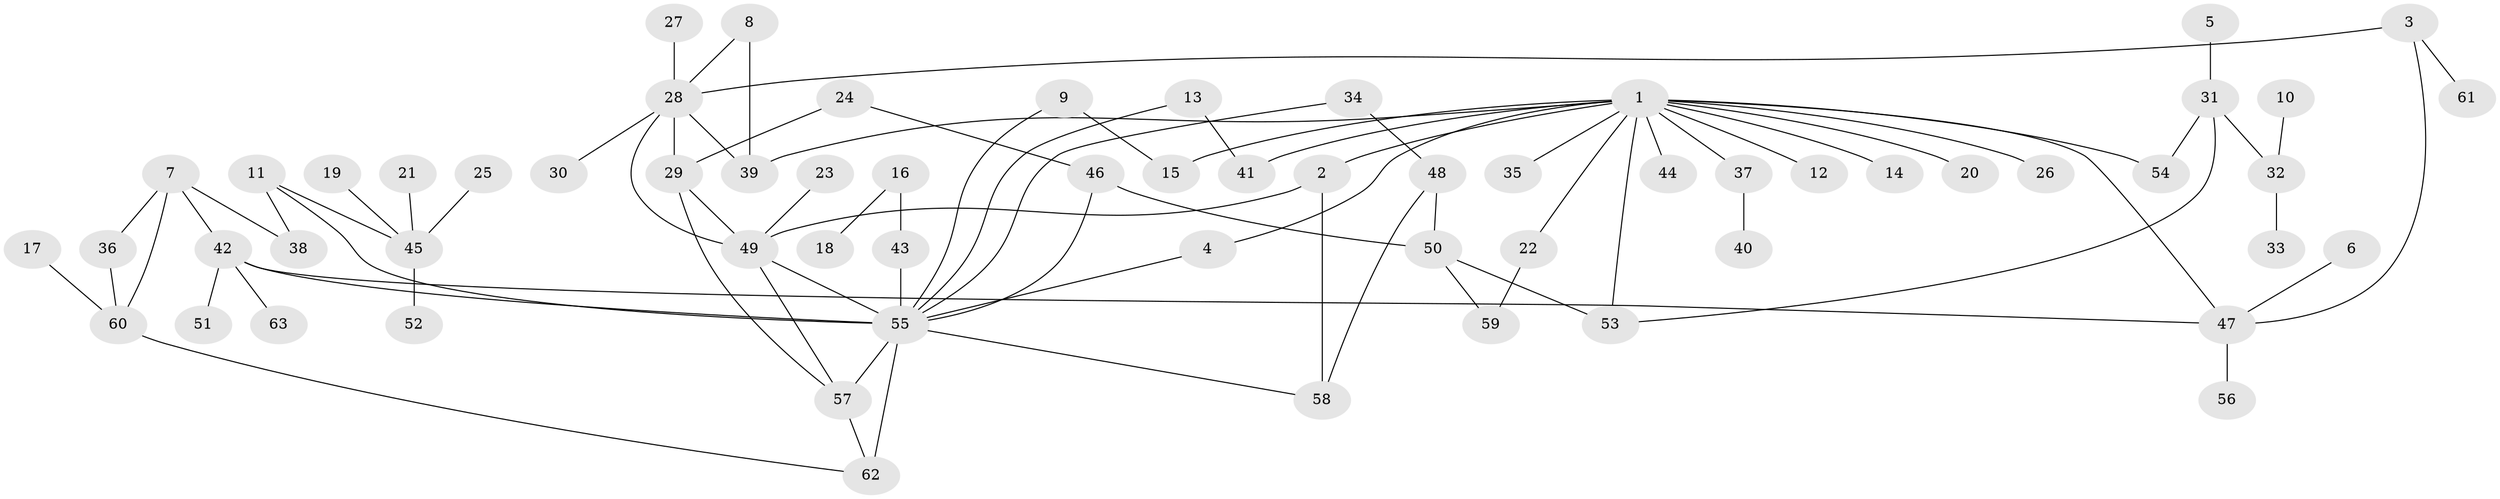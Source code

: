 // original degree distribution, {9: 0.015873015873015872, 7: 0.015873015873015872, 3: 0.18253968253968253, 4: 0.09523809523809523, 5: 0.023809523809523808, 8: 0.007936507936507936, 2: 0.3412698412698413, 1: 0.31746031746031744}
// Generated by graph-tools (version 1.1) at 2025/25/03/09/25 03:25:31]
// undirected, 63 vertices, 83 edges
graph export_dot {
graph [start="1"]
  node [color=gray90,style=filled];
  1;
  2;
  3;
  4;
  5;
  6;
  7;
  8;
  9;
  10;
  11;
  12;
  13;
  14;
  15;
  16;
  17;
  18;
  19;
  20;
  21;
  22;
  23;
  24;
  25;
  26;
  27;
  28;
  29;
  30;
  31;
  32;
  33;
  34;
  35;
  36;
  37;
  38;
  39;
  40;
  41;
  42;
  43;
  44;
  45;
  46;
  47;
  48;
  49;
  50;
  51;
  52;
  53;
  54;
  55;
  56;
  57;
  58;
  59;
  60;
  61;
  62;
  63;
  1 -- 2 [weight=1.0];
  1 -- 4 [weight=1.0];
  1 -- 12 [weight=1.0];
  1 -- 14 [weight=1.0];
  1 -- 15 [weight=1.0];
  1 -- 20 [weight=1.0];
  1 -- 22 [weight=1.0];
  1 -- 26 [weight=1.0];
  1 -- 35 [weight=1.0];
  1 -- 37 [weight=1.0];
  1 -- 39 [weight=1.0];
  1 -- 41 [weight=1.0];
  1 -- 44 [weight=1.0];
  1 -- 47 [weight=1.0];
  1 -- 53 [weight=1.0];
  1 -- 54 [weight=1.0];
  2 -- 49 [weight=1.0];
  2 -- 58 [weight=1.0];
  3 -- 28 [weight=1.0];
  3 -- 47 [weight=1.0];
  3 -- 61 [weight=1.0];
  4 -- 55 [weight=1.0];
  5 -- 31 [weight=1.0];
  6 -- 47 [weight=1.0];
  7 -- 36 [weight=1.0];
  7 -- 38 [weight=1.0];
  7 -- 42 [weight=1.0];
  7 -- 60 [weight=1.0];
  8 -- 28 [weight=1.0];
  8 -- 39 [weight=1.0];
  9 -- 15 [weight=1.0];
  9 -- 55 [weight=1.0];
  10 -- 32 [weight=1.0];
  11 -- 38 [weight=1.0];
  11 -- 45 [weight=1.0];
  11 -- 55 [weight=1.0];
  13 -- 41 [weight=1.0];
  13 -- 55 [weight=1.0];
  16 -- 18 [weight=1.0];
  16 -- 43 [weight=1.0];
  17 -- 60 [weight=1.0];
  19 -- 45 [weight=1.0];
  21 -- 45 [weight=1.0];
  22 -- 59 [weight=1.0];
  23 -- 49 [weight=1.0];
  24 -- 29 [weight=1.0];
  24 -- 46 [weight=1.0];
  25 -- 45 [weight=1.0];
  27 -- 28 [weight=1.0];
  28 -- 29 [weight=1.0];
  28 -- 30 [weight=1.0];
  28 -- 39 [weight=1.0];
  28 -- 49 [weight=1.0];
  29 -- 49 [weight=1.0];
  29 -- 57 [weight=1.0];
  31 -- 32 [weight=1.0];
  31 -- 53 [weight=1.0];
  31 -- 54 [weight=1.0];
  32 -- 33 [weight=1.0];
  34 -- 48 [weight=1.0];
  34 -- 55 [weight=1.0];
  36 -- 60 [weight=1.0];
  37 -- 40 [weight=1.0];
  42 -- 47 [weight=1.0];
  42 -- 51 [weight=1.0];
  42 -- 55 [weight=1.0];
  42 -- 63 [weight=1.0];
  43 -- 55 [weight=1.0];
  45 -- 52 [weight=1.0];
  46 -- 50 [weight=3.0];
  46 -- 55 [weight=1.0];
  47 -- 56 [weight=1.0];
  48 -- 50 [weight=1.0];
  48 -- 58 [weight=1.0];
  49 -- 55 [weight=1.0];
  49 -- 57 [weight=1.0];
  50 -- 53 [weight=1.0];
  50 -- 59 [weight=1.0];
  55 -- 57 [weight=1.0];
  55 -- 58 [weight=1.0];
  55 -- 62 [weight=2.0];
  57 -- 62 [weight=1.0];
  60 -- 62 [weight=1.0];
}
